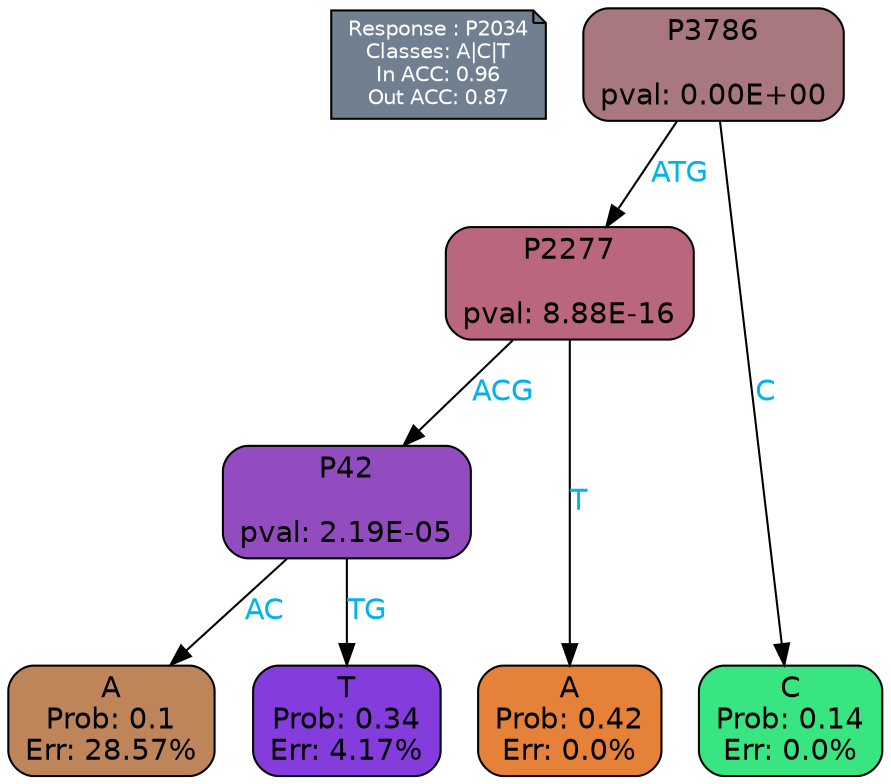 digraph Tree {
node [shape=box, style="filled, rounded", color="black", fontname=helvetica] ;
graph [ranksep=equally, splines=polylines, bgcolor=transparent, dpi=600] ;
edge [fontname=helvetica] ;
LEGEND [label="Response : P2034
Classes: A|C|T
In ACC: 0.96
Out ACC: 0.87
",shape=note,align=left,style=filled,fillcolor="slategray",fontcolor="white",fontsize=10];1 [label="P3786

pval: 0.00E+00", fillcolor="#a8787e"] ;
2 [label="P2277

pval: 8.88E-16", fillcolor="#ba667d"] ;
3 [label="P42

pval: 2.19E-05", fillcolor="#924cc0"] ;
4 [label="A
Prob: 0.1
Err: 28.57%", fillcolor="#be855b"] ;
5 [label="T
Prob: 0.34
Err: 4.17%", fillcolor="#853cdd"] ;
6 [label="A
Prob: 0.42
Err: 0.0%", fillcolor="#e58139"] ;
7 [label="C
Prob: 0.14
Err: 0.0%", fillcolor="#39e581"] ;
1 -> 2 [label="ATG",fontcolor=deepskyblue2] ;
1 -> 7 [label="C",fontcolor=deepskyblue2] ;
2 -> 3 [label="ACG",fontcolor=deepskyblue2] ;
2 -> 6 [label="T",fontcolor=deepskyblue2] ;
3 -> 4 [label="AC",fontcolor=deepskyblue2] ;
3 -> 5 [label="TG",fontcolor=deepskyblue2] ;
{rank = same; 4;5;6;7;}{rank = same; LEGEND;1;}}